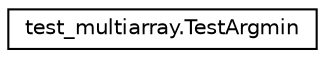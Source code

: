 digraph "Graphical Class Hierarchy"
{
 // LATEX_PDF_SIZE
  edge [fontname="Helvetica",fontsize="10",labelfontname="Helvetica",labelfontsize="10"];
  node [fontname="Helvetica",fontsize="10",shape=record];
  rankdir="LR";
  Node0 [label="test_multiarray.TestArgmin",height=0.2,width=0.4,color="black", fillcolor="white", style="filled",URL="$classtest__multiarray_1_1TestArgmin.html",tooltip=" "];
}
